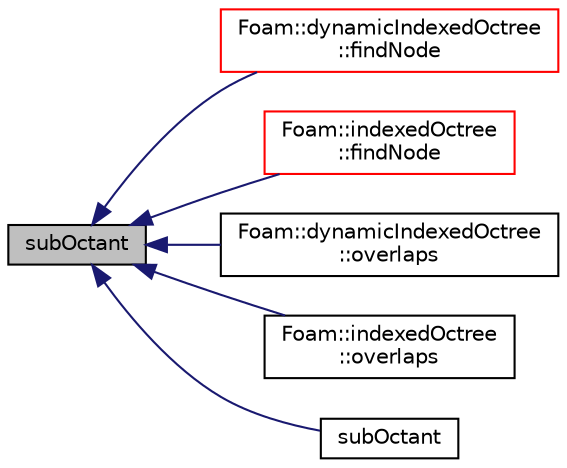 digraph "subOctant"
{
  bgcolor="transparent";
  edge [fontname="Helvetica",fontsize="10",labelfontname="Helvetica",labelfontsize="10"];
  node [fontname="Helvetica",fontsize="10",shape=record];
  rankdir="LR";
  Node1 [label="subOctant",height=0.2,width=0.4,color="black", fillcolor="grey75", style="filled", fontcolor="black"];
  Node1 -> Node2 [dir="back",color="midnightblue",fontsize="10",style="solid",fontname="Helvetica"];
  Node2 [label="Foam::dynamicIndexedOctree\l::findNode",height=0.2,width=0.4,color="red",URL="$a00604.html#a4ee0df4d485297e359e329490917973b",tooltip="Find deepest node (as parent+octant) containing point. Starts. "];
  Node1 -> Node3 [dir="back",color="midnightblue",fontsize="10",style="solid",fontname="Helvetica"];
  Node3 [label="Foam::indexedOctree\l::findNode",height=0.2,width=0.4,color="red",URL="$a01068.html#a4ee0df4d485297e359e329490917973b",tooltip="Find deepest node (as parent+octant) containing point. Starts. "];
  Node1 -> Node4 [dir="back",color="midnightblue",fontsize="10",style="solid",fontname="Helvetica"];
  Node4 [label="Foam::dynamicIndexedOctree\l::overlaps",height=0.2,width=0.4,color="black",URL="$a00604.html#a4ca2bef7dbdb103c2f7f02e34e28b967",tooltip="Helper: does bb intersect a sphere around sample? Or is any. "];
  Node1 -> Node5 [dir="back",color="midnightblue",fontsize="10",style="solid",fontname="Helvetica"];
  Node5 [label="Foam::indexedOctree\l::overlaps",height=0.2,width=0.4,color="black",URL="$a01068.html#a4ca2bef7dbdb103c2f7f02e34e28b967",tooltip="Helper: does bb intersect a sphere around sample? Or is any. "];
  Node1 -> Node6 [dir="back",color="midnightblue",fontsize="10",style="solid",fontname="Helvetica"];
  Node6 [label="subOctant",height=0.2,width=0.4,color="black",URL="$a02758.html#a75717d81f0a824c72eab5a4a337ec6ff",tooltip="Returns octant number given point and midpoint. "];
}
